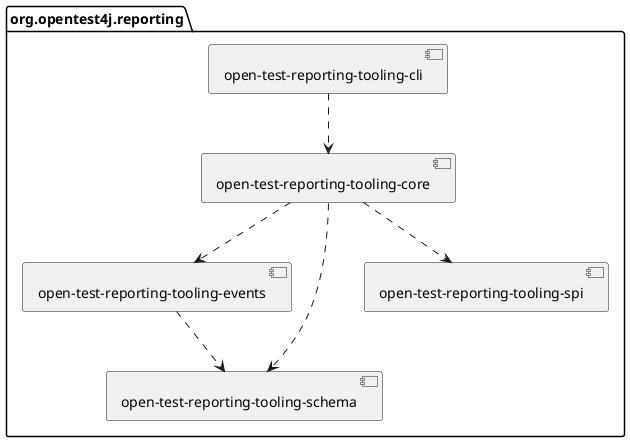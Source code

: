 @startuml

skinparam {
    defaultFontName sans-serif
}

package org.opentest4j.reporting {
    [open-test-reporting-tooling-cli] as cli
    [open-test-reporting-tooling-events] as events
    [open-test-reporting-tooling-schema] as schema
    [open-test-reporting-tooling-core] as tooling_core
    [open-test-reporting-tooling-spi] as tooling_spi
}

cli ..> tooling_core

events ..> schema

tooling_core ..> schema
tooling_core ..> events
tooling_core ..> tooling_spi

@enduml
